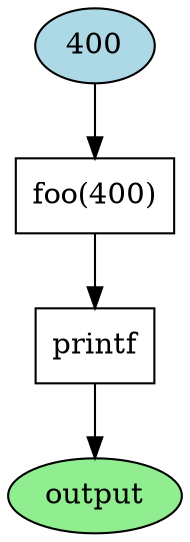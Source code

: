 digraph main_DFG {
    node [shape=ellipse, style=filled, fillcolor=lightblue];
    constant_400 [label="400"];

    node [shape=box, style="", fillcolor=""];
    call_foo [label="foo(400)"];
    printf [label="printf"];

    node [shape=ellipse, style=filled, fillcolor=lightgreen];
    output [label="output"];

    constant_400 -> call_foo;
    call_foo -> printf;
    printf -> output;
}